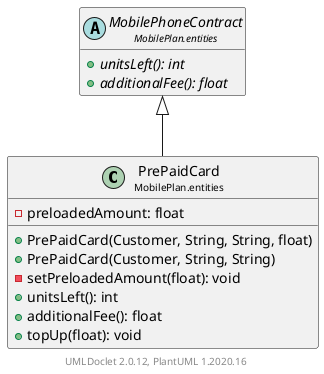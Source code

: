 @startuml
    set namespaceSeparator none
    hide empty fields
    hide empty methods

    class "<size:14>PrePaidCard\n<size:10>MobilePlan.entities" as MobilePlan.entities.PrePaidCard [[PrePaidCard.html]] {
        -preloadedAmount: float
        +PrePaidCard(Customer, String, String, float)
        +PrePaidCard(Customer, String, String)
        -setPreloadedAmount(float): void
        +unitsLeft(): int
        +additionalFee(): float
        +topUp(float): void
    }

    abstract class "<size:14>MobilePhoneContract\n<size:10>MobilePlan.entities" as MobilePlan.entities.MobilePhoneContract [[MobilePhoneContract.html]] {
        {abstract} +unitsLeft(): int
        {abstract} +additionalFee(): float
    }

    MobilePlan.entities.MobilePhoneContract <|-- MobilePlan.entities.PrePaidCard

    center footer UMLDoclet 2.0.12, PlantUML 1.2020.16
@enduml
